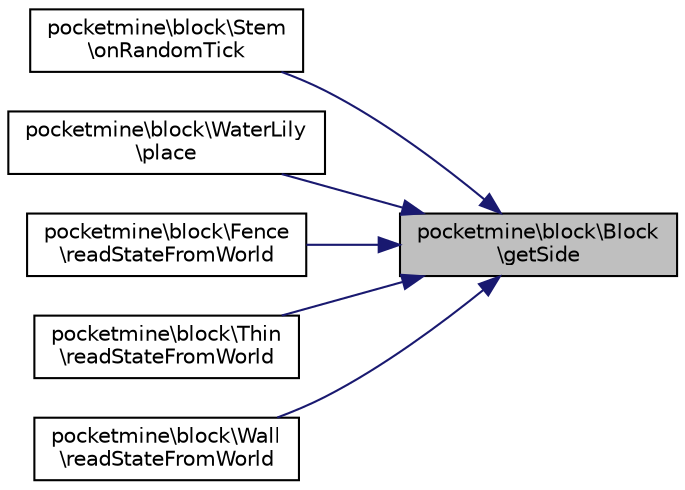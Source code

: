 digraph "pocketmine\block\Block\getSide"
{
 // INTERACTIVE_SVG=YES
 // LATEX_PDF_SIZE
  edge [fontname="Helvetica",fontsize="10",labelfontname="Helvetica",labelfontsize="10"];
  node [fontname="Helvetica",fontsize="10",shape=record];
  rankdir="RL";
  Node1 [label="pocketmine\\block\\Block\l\\getSide",height=0.2,width=0.4,color="black", fillcolor="grey75", style="filled", fontcolor="black",tooltip=" "];
  Node1 -> Node2 [dir="back",color="midnightblue",fontsize="10",style="solid",fontname="Helvetica"];
  Node2 [label="pocketmine\\block\\Stem\l\\onRandomTick",height=0.2,width=0.4,color="black", fillcolor="white", style="filled",URL="$dc/d0c/classpocketmine_1_1block_1_1_stem.html#a33559fe245f1130d88f7e742ac1afb5a",tooltip=" "];
  Node1 -> Node3 [dir="back",color="midnightblue",fontsize="10",style="solid",fontname="Helvetica"];
  Node3 [label="pocketmine\\block\\WaterLily\l\\place",height=0.2,width=0.4,color="black", fillcolor="white", style="filled",URL="$d5/dd1/classpocketmine_1_1block_1_1_water_lily.html#abed6780ce2dcff35118a07e6acb74ff5",tooltip=" "];
  Node1 -> Node4 [dir="back",color="midnightblue",fontsize="10",style="solid",fontname="Helvetica"];
  Node4 [label="pocketmine\\block\\Fence\l\\readStateFromWorld",height=0.2,width=0.4,color="black", fillcolor="white", style="filled",URL="$dd/d68/classpocketmine_1_1block_1_1_fence.html#ab156fcc5b87a7c71d98a4753b6764e2d",tooltip=" "];
  Node1 -> Node5 [dir="back",color="midnightblue",fontsize="10",style="solid",fontname="Helvetica"];
  Node5 [label="pocketmine\\block\\Thin\l\\readStateFromWorld",height=0.2,width=0.4,color="black", fillcolor="white", style="filled",URL="$d2/d75/classpocketmine_1_1block_1_1_thin.html#a61d53e088798a8cbbe8cb5f2155943a1",tooltip=" "];
  Node1 -> Node6 [dir="back",color="midnightblue",fontsize="10",style="solid",fontname="Helvetica"];
  Node6 [label="pocketmine\\block\\Wall\l\\readStateFromWorld",height=0.2,width=0.4,color="black", fillcolor="white", style="filled",URL="$d0/d73/classpocketmine_1_1block_1_1_wall.html#a5e72c1372ffbfc61c47f153744624670",tooltip=" "];
}
